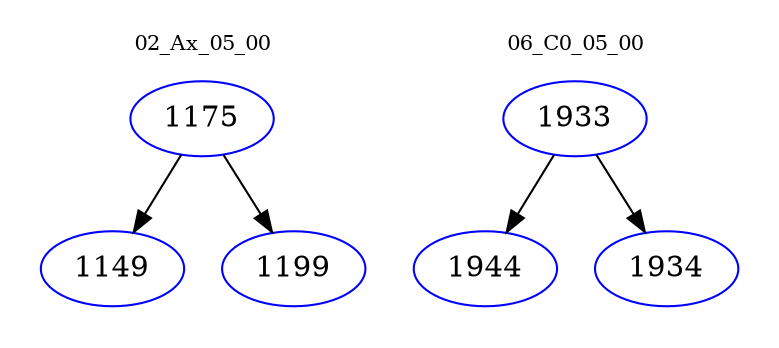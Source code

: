 digraph{
subgraph cluster_0 {
color = white
label = "02_Ax_05_00";
fontsize=10;
T0_1175 [label="1175", color="blue"]
T0_1175 -> T0_1149 [color="black"]
T0_1149 [label="1149", color="blue"]
T0_1175 -> T0_1199 [color="black"]
T0_1199 [label="1199", color="blue"]
}
subgraph cluster_1 {
color = white
label = "06_C0_05_00";
fontsize=10;
T1_1933 [label="1933", color="blue"]
T1_1933 -> T1_1944 [color="black"]
T1_1944 [label="1944", color="blue"]
T1_1933 -> T1_1934 [color="black"]
T1_1934 [label="1934", color="blue"]
}
}

